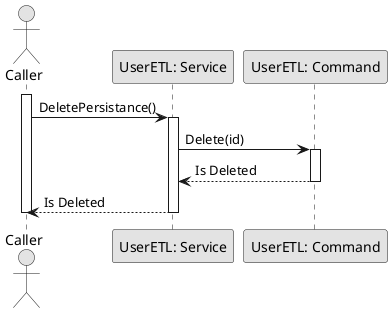 @startuml DeleteUserETL

skinparam ConditionStyle hline
skinparam Monochrome true
skinparam Shadowing false

actor Caller
participant "UserETL: Service" as UserETLService
participant "UserETL: Command" as UserETLCommand

activate Caller

Caller->UserETLService: DeletePersistance()
activate UserETLService
UserETLService->UserETLCommand: Delete(id)
activate UserETLCommand
UserETLCommand-->UserETLService: Is Deleted
deactivate UserETLCommand
UserETLService-->Caller: Is Deleted
deactivate UserETLService

deactivate Caller

@enduml